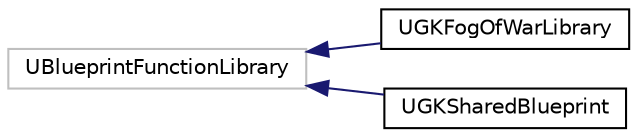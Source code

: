 digraph "Graphical Class Hierarchy"
{
 // LATEX_PDF_SIZE
  edge [fontname="Helvetica",fontsize="10",labelfontname="Helvetica",labelfontsize="10"];
  node [fontname="Helvetica",fontsize="10",shape=record];
  rankdir="LR";
  Node0 [label="UBlueprintFunctionLibrary",height=0.2,width=0.4,color="grey75", fillcolor="white", style="filled",tooltip=" "];
  Node0 -> Node1 [dir="back",color="midnightblue",fontsize="10",style="solid",fontname="Helvetica"];
  Node1 [label="UGKFogOfWarLibrary",height=0.2,width=0.4,color="black", fillcolor="white", style="filled",URL="$classUGKFogOfWarLibrary.html",tooltip=" "];
  Node0 -> Node2 [dir="back",color="midnightblue",fontsize="10",style="solid",fontname="Helvetica"];
  Node2 [label="UGKSharedBlueprint",height=0.2,width=0.4,color="black", fillcolor="white", style="filled",URL="$classUGKSharedBlueprint.html",tooltip=" "];
}
